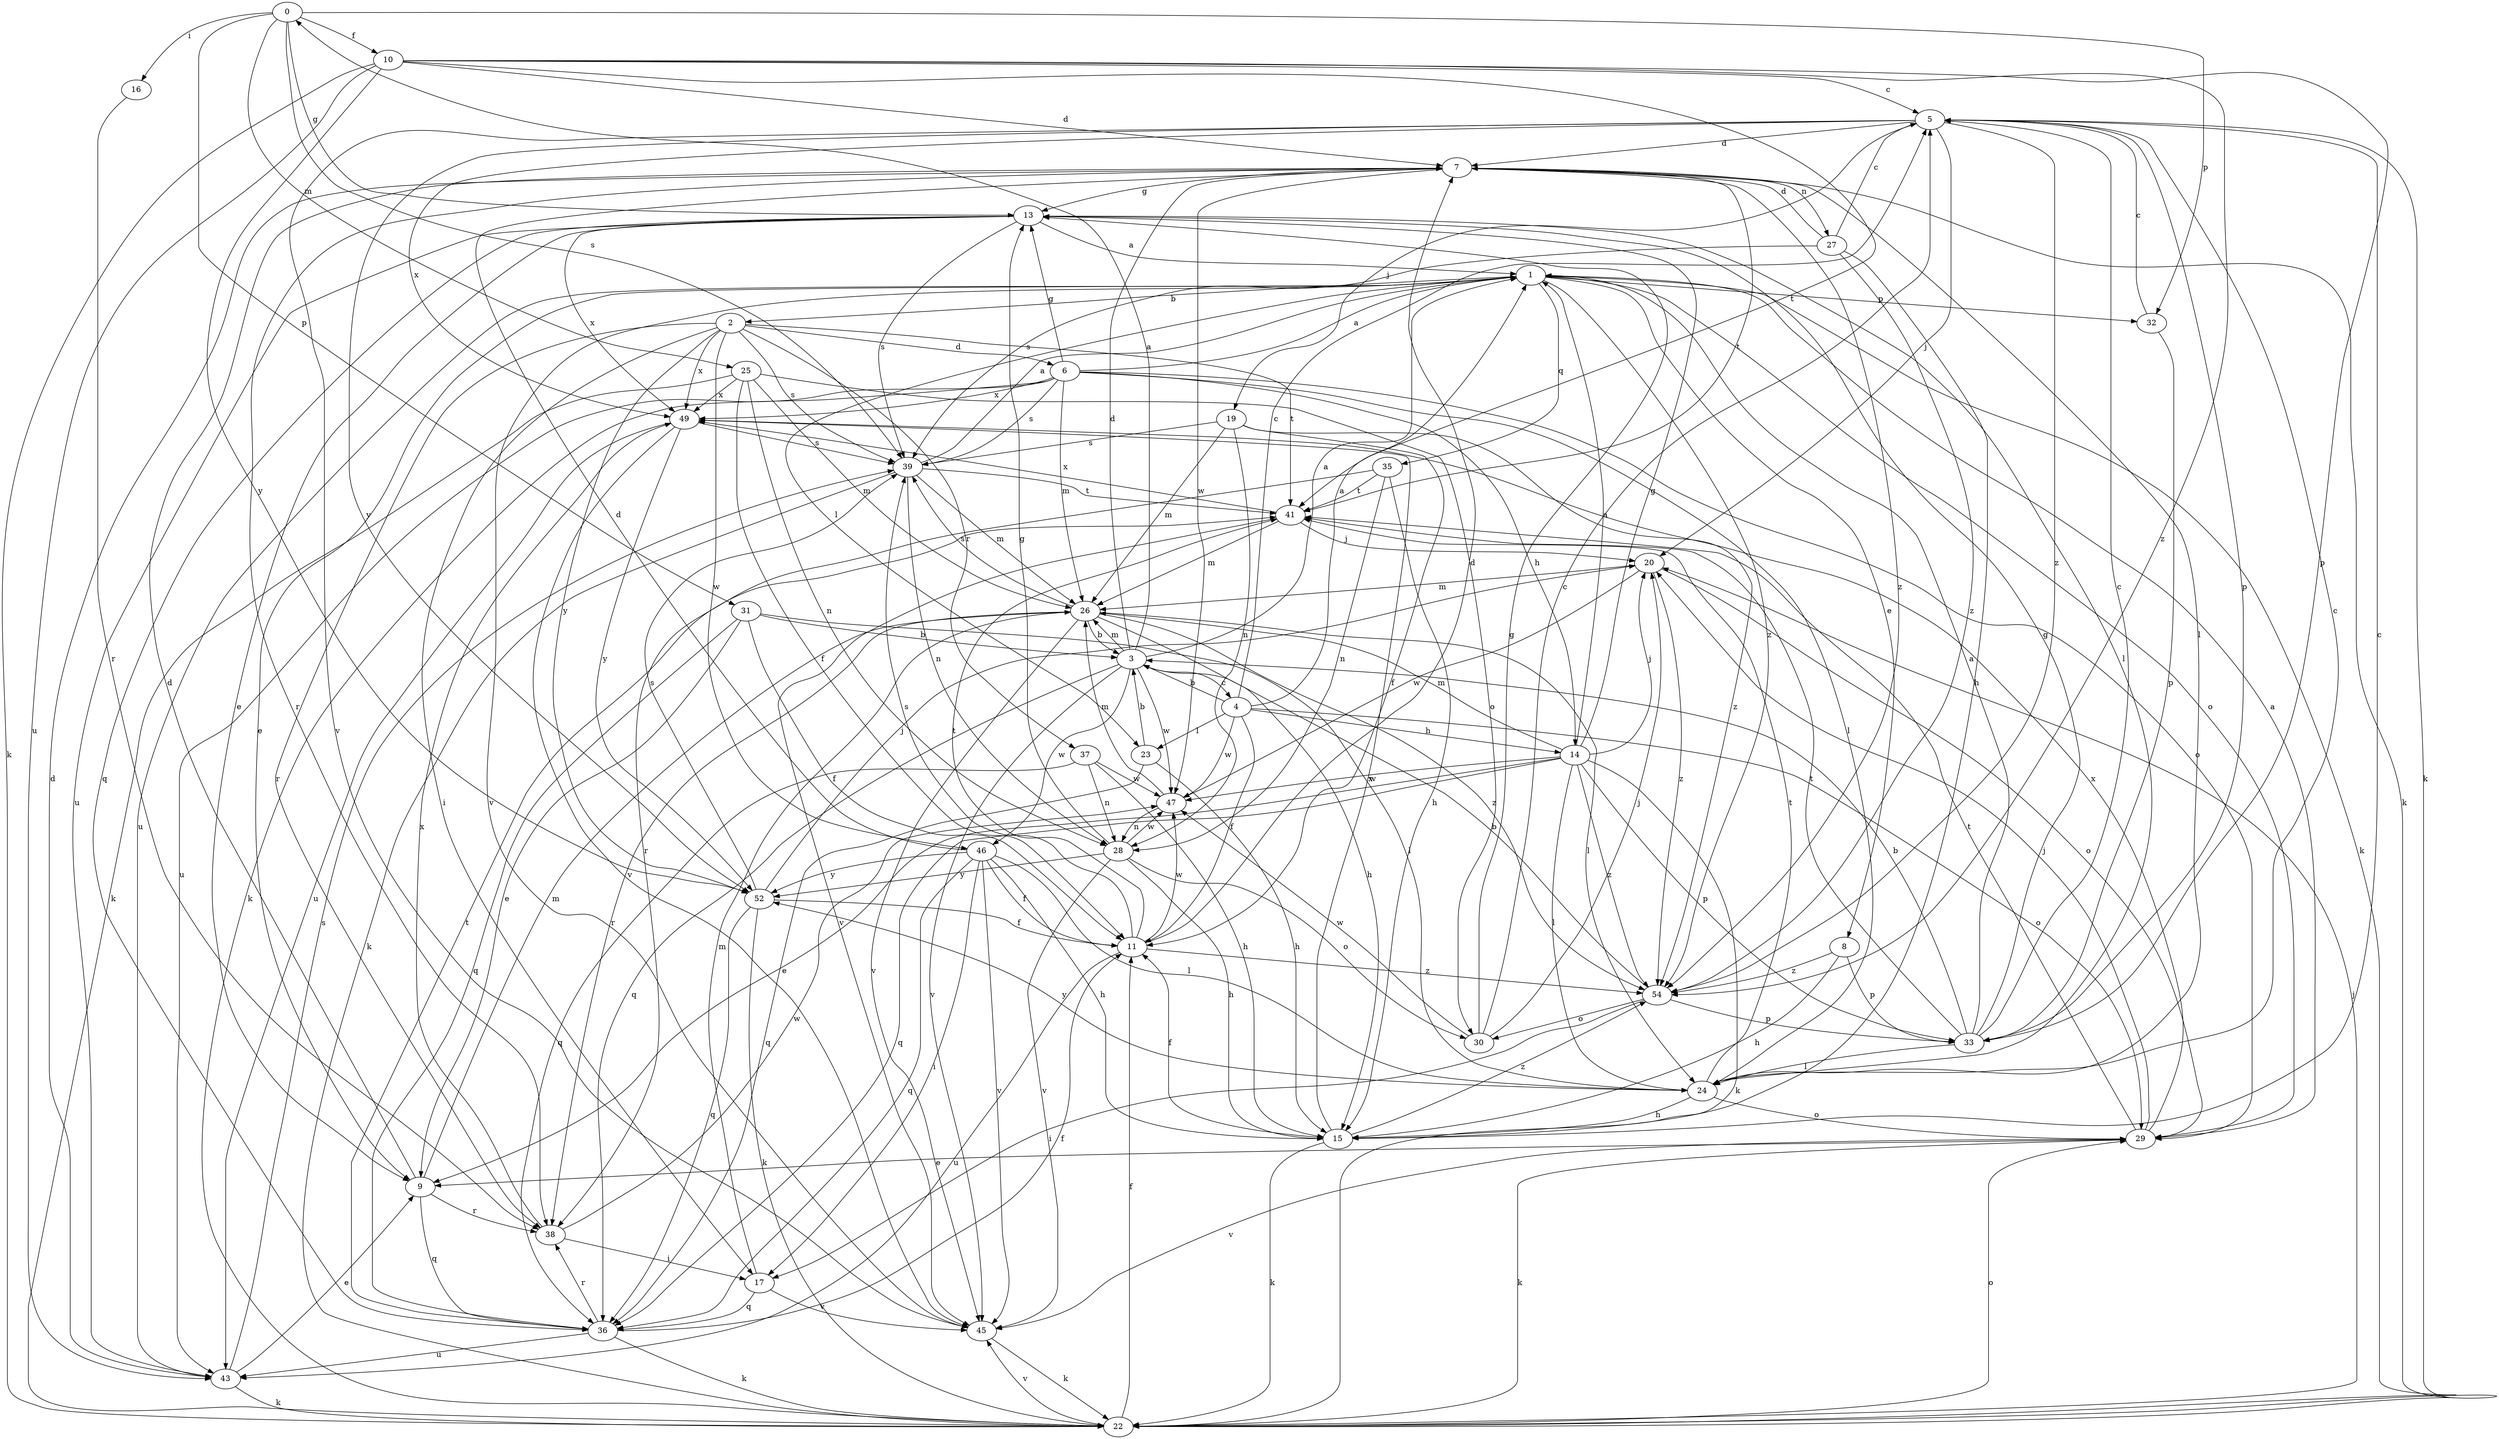 strict digraph  {
0;
1;
2;
3;
4;
5;
6;
7;
8;
9;
10;
11;
13;
14;
15;
16;
17;
19;
20;
22;
23;
24;
25;
26;
27;
28;
29;
30;
31;
32;
33;
35;
36;
37;
38;
39;
41;
43;
45;
46;
47;
49;
52;
54;
0 -> 10  [label=f];
0 -> 13  [label=g];
0 -> 16  [label=i];
0 -> 25  [label=m];
0 -> 31  [label=p];
0 -> 32  [label=p];
0 -> 39  [label=s];
1 -> 2  [label=b];
1 -> 8  [label=e];
1 -> 9  [label=e];
1 -> 22  [label=k];
1 -> 23  [label=l];
1 -> 29  [label=o];
1 -> 32  [label=p];
1 -> 35  [label=q];
1 -> 43  [label=u];
1 -> 45  [label=v];
1 -> 54  [label=z];
2 -> 6  [label=d];
2 -> 17  [label=i];
2 -> 37  [label=r];
2 -> 38  [label=r];
2 -> 39  [label=s];
2 -> 41  [label=t];
2 -> 46  [label=w];
2 -> 49  [label=x];
2 -> 52  [label=y];
3 -> 0  [label=a];
3 -> 1  [label=a];
3 -> 4  [label=c];
3 -> 7  [label=d];
3 -> 26  [label=m];
3 -> 36  [label=q];
3 -> 45  [label=v];
3 -> 46  [label=w];
3 -> 47  [label=w];
4 -> 1  [label=a];
4 -> 3  [label=b];
4 -> 5  [label=c];
4 -> 11  [label=f];
4 -> 14  [label=h];
4 -> 23  [label=l];
4 -> 29  [label=o];
4 -> 47  [label=w];
5 -> 7  [label=d];
5 -> 19  [label=j];
5 -> 20  [label=j];
5 -> 22  [label=k];
5 -> 33  [label=p];
5 -> 45  [label=v];
5 -> 49  [label=x];
5 -> 52  [label=y];
5 -> 54  [label=z];
6 -> 1  [label=a];
6 -> 13  [label=g];
6 -> 14  [label=h];
6 -> 22  [label=k];
6 -> 24  [label=l];
6 -> 26  [label=m];
6 -> 29  [label=o];
6 -> 39  [label=s];
6 -> 43  [label=u];
6 -> 49  [label=x];
7 -> 13  [label=g];
7 -> 22  [label=k];
7 -> 24  [label=l];
7 -> 27  [label=n];
7 -> 38  [label=r];
7 -> 41  [label=t];
7 -> 47  [label=w];
7 -> 54  [label=z];
8 -> 15  [label=h];
8 -> 33  [label=p];
8 -> 54  [label=z];
9 -> 7  [label=d];
9 -> 26  [label=m];
9 -> 36  [label=q];
9 -> 38  [label=r];
10 -> 5  [label=c];
10 -> 7  [label=d];
10 -> 22  [label=k];
10 -> 33  [label=p];
10 -> 41  [label=t];
10 -> 43  [label=u];
10 -> 52  [label=y];
10 -> 54  [label=z];
11 -> 7  [label=d];
11 -> 39  [label=s];
11 -> 41  [label=t];
11 -> 43  [label=u];
11 -> 47  [label=w];
11 -> 54  [label=z];
13 -> 1  [label=a];
13 -> 9  [label=e];
13 -> 24  [label=l];
13 -> 36  [label=q];
13 -> 39  [label=s];
13 -> 43  [label=u];
13 -> 49  [label=x];
14 -> 1  [label=a];
14 -> 9  [label=e];
14 -> 13  [label=g];
14 -> 20  [label=j];
14 -> 22  [label=k];
14 -> 24  [label=l];
14 -> 26  [label=m];
14 -> 33  [label=p];
14 -> 36  [label=q];
14 -> 47  [label=w];
14 -> 54  [label=z];
15 -> 5  [label=c];
15 -> 11  [label=f];
15 -> 22  [label=k];
15 -> 49  [label=x];
15 -> 54  [label=z];
16 -> 38  [label=r];
17 -> 26  [label=m];
17 -> 36  [label=q];
17 -> 45  [label=v];
19 -> 11  [label=f];
19 -> 26  [label=m];
19 -> 28  [label=n];
19 -> 39  [label=s];
19 -> 54  [label=z];
20 -> 26  [label=m];
20 -> 29  [label=o];
20 -> 47  [label=w];
20 -> 54  [label=z];
22 -> 11  [label=f];
22 -> 20  [label=j];
22 -> 29  [label=o];
22 -> 45  [label=v];
23 -> 3  [label=b];
23 -> 15  [label=h];
23 -> 36  [label=q];
24 -> 5  [label=c];
24 -> 15  [label=h];
24 -> 29  [label=o];
24 -> 41  [label=t];
24 -> 52  [label=y];
25 -> 11  [label=f];
25 -> 22  [label=k];
25 -> 26  [label=m];
25 -> 28  [label=n];
25 -> 30  [label=o];
25 -> 49  [label=x];
26 -> 3  [label=b];
26 -> 15  [label=h];
26 -> 24  [label=l];
26 -> 38  [label=r];
26 -> 39  [label=s];
26 -> 45  [label=v];
26 -> 54  [label=z];
27 -> 5  [label=c];
27 -> 7  [label=d];
27 -> 15  [label=h];
27 -> 39  [label=s];
27 -> 54  [label=z];
28 -> 13  [label=g];
28 -> 15  [label=h];
28 -> 30  [label=o];
28 -> 45  [label=v];
28 -> 47  [label=w];
28 -> 52  [label=y];
29 -> 1  [label=a];
29 -> 9  [label=e];
29 -> 20  [label=j];
29 -> 22  [label=k];
29 -> 41  [label=t];
29 -> 45  [label=v];
29 -> 49  [label=x];
30 -> 5  [label=c];
30 -> 13  [label=g];
30 -> 20  [label=j];
30 -> 47  [label=w];
31 -> 3  [label=b];
31 -> 9  [label=e];
31 -> 11  [label=f];
31 -> 24  [label=l];
31 -> 36  [label=q];
32 -> 5  [label=c];
32 -> 33  [label=p];
33 -> 1  [label=a];
33 -> 3  [label=b];
33 -> 5  [label=c];
33 -> 13  [label=g];
33 -> 24  [label=l];
33 -> 41  [label=t];
35 -> 15  [label=h];
35 -> 28  [label=n];
35 -> 38  [label=r];
35 -> 41  [label=t];
36 -> 11  [label=f];
36 -> 22  [label=k];
36 -> 38  [label=r];
36 -> 41  [label=t];
36 -> 43  [label=u];
37 -> 15  [label=h];
37 -> 28  [label=n];
37 -> 36  [label=q];
37 -> 47  [label=w];
38 -> 17  [label=i];
38 -> 47  [label=w];
38 -> 49  [label=x];
39 -> 1  [label=a];
39 -> 22  [label=k];
39 -> 26  [label=m];
39 -> 28  [label=n];
39 -> 41  [label=t];
41 -> 20  [label=j];
41 -> 26  [label=m];
41 -> 45  [label=v];
41 -> 49  [label=x];
43 -> 7  [label=d];
43 -> 9  [label=e];
43 -> 22  [label=k];
43 -> 39  [label=s];
45 -> 22  [label=k];
46 -> 7  [label=d];
46 -> 11  [label=f];
46 -> 15  [label=h];
46 -> 17  [label=i];
46 -> 24  [label=l];
46 -> 36  [label=q];
46 -> 45  [label=v];
46 -> 52  [label=y];
47 -> 26  [label=m];
47 -> 28  [label=n];
49 -> 39  [label=s];
49 -> 43  [label=u];
49 -> 45  [label=v];
49 -> 52  [label=y];
52 -> 11  [label=f];
52 -> 20  [label=j];
52 -> 22  [label=k];
52 -> 36  [label=q];
52 -> 39  [label=s];
54 -> 3  [label=b];
54 -> 17  [label=i];
54 -> 30  [label=o];
54 -> 33  [label=p];
}
